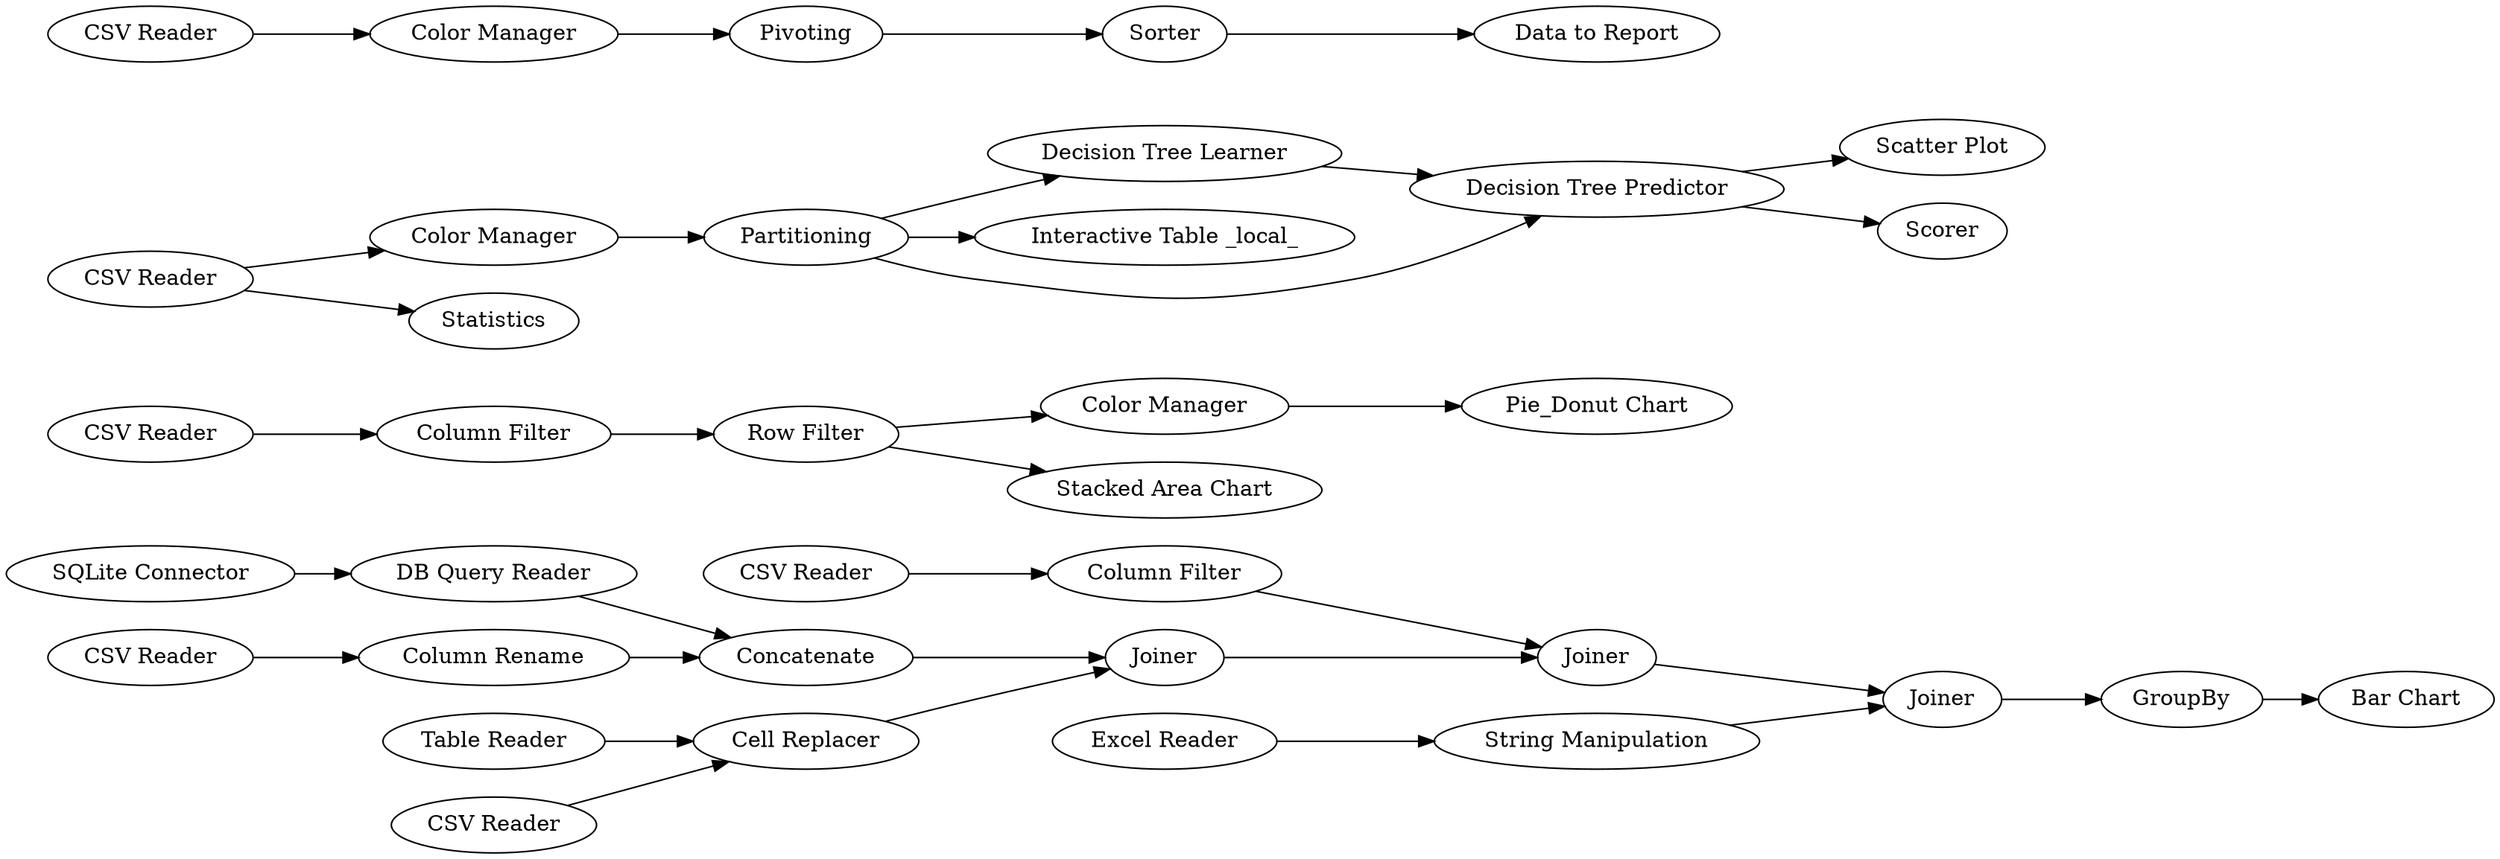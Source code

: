 digraph {
	"-8302668418886893672_279" [label="CSV Reader"]
	"-8302668418886893672_143" [label=Concatenate]
	"-8302668418886893672_6" [label="Color Manager"]
	"-8302668418886893672_277" [label="Table Reader"]
	"-8302668418886893672_3" [label="Row Filter"]
	"-8302668418886893672_286" [label="Column Filter"]
	"-8302668418886893672_2" [label="Color Manager"]
	"-8302668418886893672_275" [label="CSV Reader"]
	"-8302668418886893672_272" [label=Joiner]
	"-8302668418886893672_284" [label="Pie_Donut Chart"]
	"-8302668418886893672_10" [label="Decision Tree Learner"]
	"-8302668418886893672_15" [label=Sorter]
	"-8302668418886893672_261" [label="DB Query Reader"]
	"-8302668418886893672_263" [label="Column Filter"]
	"-8302668418886893672_283" [label="Stacked Area Chart"]
	"-8302668418886893672_16" [label="Data to Report"]
	"-8302668418886893672_287" [label="CSV Reader"]
	"-8302668418886893672_9" [label=Statistics]
	"-8302668418886893672_7" [label="Interactive Table _local_"]
	"-8302668418886893672_17" [label=Pivoting]
	"-8302668418886893672_240" [label="String Manipulation"]
	"-8302668418886893672_156" [label="Column Rename"]
	"-8302668418886893672_271" [label=Joiner]
	"-8302668418886893672_244" [label=GroupBy]
	"-8302668418886893672_276" [label="SQLite Connector"]
	"-8302668418886893672_4" [label="Decision Tree Predictor"]
	"-8302668418886893672_278" [label="CSV Reader"]
	"-8302668418886893672_129" [label="Cell Replacer"]
	"-8302668418886893672_13" [label="Scatter Plot"]
	"-8302668418886893672_11" [label="CSV Reader"]
	"-8302668418886893672_280" [label="Excel Reader"]
	"-8302668418886893672_281" [label="Color Manager"]
	"-8302668418886893672_282" [label="CSV Reader"]
	"-8302668418886893672_255" [label="Bar Chart"]
	"-8302668418886893672_5" [label=Partitioning]
	"-8302668418886893672_273" [label=Joiner]
	"-8302668418886893672_12" [label=Scorer]
	"-8302668418886893672_4" -> "-8302668418886893672_12"
	"-8302668418886893672_287" -> "-8302668418886893672_286"
	"-8302668418886893672_275" -> "-8302668418886893672_156"
	"-8302668418886893672_271" -> "-8302668418886893672_272"
	"-8302668418886893672_143" -> "-8302668418886893672_271"
	"-8302668418886893672_272" -> "-8302668418886893672_273"
	"-8302668418886893672_3" -> "-8302668418886893672_283"
	"-8302668418886893672_17" -> "-8302668418886893672_15"
	"-8302668418886893672_5" -> "-8302668418886893672_10"
	"-8302668418886893672_15" -> "-8302668418886893672_16"
	"-8302668418886893672_278" -> "-8302668418886893672_129"
	"-8302668418886893672_5" -> "-8302668418886893672_4"
	"-8302668418886893672_280" -> "-8302668418886893672_240"
	"-8302668418886893672_277" -> "-8302668418886893672_129"
	"-8302668418886893672_11" -> "-8302668418886893672_2"
	"-8302668418886893672_282" -> "-8302668418886893672_281"
	"-8302668418886893672_286" -> "-8302668418886893672_3"
	"-8302668418886893672_2" -> "-8302668418886893672_5"
	"-8302668418886893672_129" -> "-8302668418886893672_271"
	"-8302668418886893672_10" -> "-8302668418886893672_4"
	"-8302668418886893672_156" -> "-8302668418886893672_143"
	"-8302668418886893672_279" -> "-8302668418886893672_263"
	"-8302668418886893672_11" -> "-8302668418886893672_9"
	"-8302668418886893672_276" -> "-8302668418886893672_261"
	"-8302668418886893672_240" -> "-8302668418886893672_273"
	"-8302668418886893672_244" -> "-8302668418886893672_255"
	"-8302668418886893672_5" -> "-8302668418886893672_7"
	"-8302668418886893672_6" -> "-8302668418886893672_284"
	"-8302668418886893672_263" -> "-8302668418886893672_272"
	"-8302668418886893672_3" -> "-8302668418886893672_6"
	"-8302668418886893672_261" -> "-8302668418886893672_143"
	"-8302668418886893672_273" -> "-8302668418886893672_244"
	"-8302668418886893672_281" -> "-8302668418886893672_17"
	"-8302668418886893672_4" -> "-8302668418886893672_13"
	rankdir=LR
}
